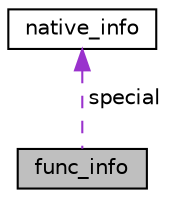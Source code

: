 digraph "func_info"
{
 // LATEX_PDF_SIZE
  edge [fontname="Helvetica",fontsize="10",labelfontname="Helvetica",labelfontsize="10"];
  node [fontname="Helvetica",fontsize="10",shape=record];
  Node1 [label="func_info",height=0.2,width=0.4,color="black", fillcolor="grey75", style="filled", fontcolor="black",tooltip=" "];
  Node2 -> Node1 [dir="back",color="darkorchid3",fontsize="10",style="dashed",label=" special" ,fontname="Helvetica"];
  Node2 [label="native_info",height=0.2,width=0.4,color="black", fillcolor="white", style="filled",URL="$a00663.html",tooltip=" "];
}
